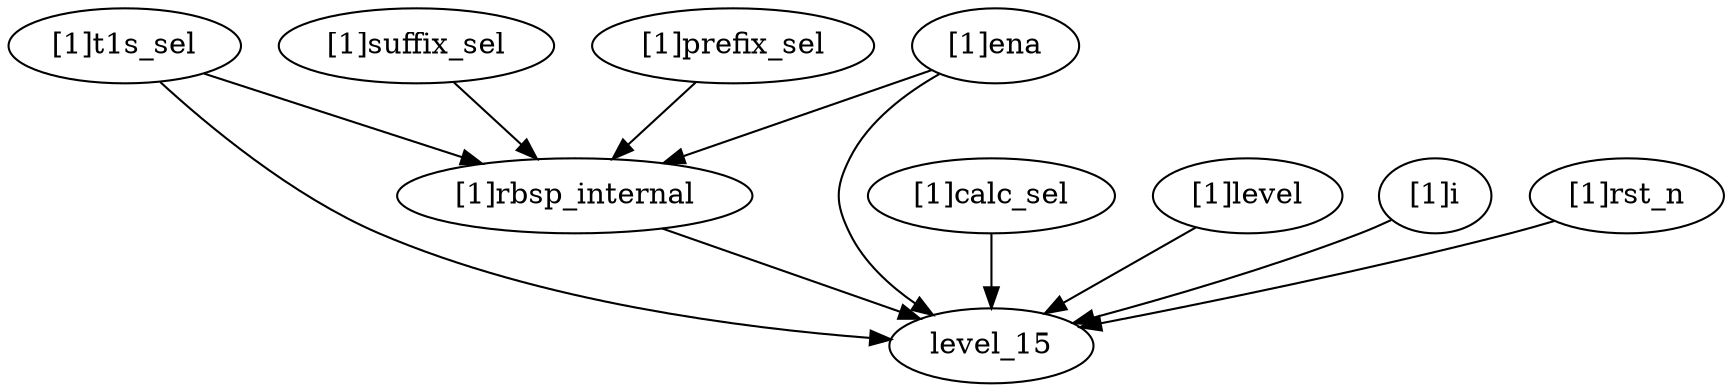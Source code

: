 strict digraph "" {
	"[1]suffix_sel"	 [complexity=6,
		importance=0.12715721378,
		rank=0.0211928689633];
	"[1]rbsp_internal"	 [complexity=2,
		importance=0.0541429413241,
		rank=0.027071470662];
	"[1]suffix_sel" -> "[1]rbsp_internal";
	"[1]t1s_sel"	 [complexity=6,
		importance=0.12715721378,
		rank=0.0211928689633];
	level_15	 [complexity=0,
		importance=0.0223977362067,
		rank=0.0];
	"[1]t1s_sel" -> level_15;
	"[1]t1s_sel" -> "[1]rbsp_internal";
	"[1]ena"	 [complexity=6,
		importance=0.12715721378,
		rank=0.0211928689633];
	"[1]ena" -> level_15;
	"[1]ena" -> "[1]rbsp_internal";
	"[1]calc_sel"	 [complexity=2,
		importance=0.0412690673381,
		rank=0.0206345336691];
	"[1]calc_sel" -> level_15;
	"[1]level"	 [complexity=2,
		importance=0.071416699674,
		rank=0.035708349837];
	"[1]level" -> level_15;
	"[1]prefix_sel"	 [complexity=6,
		importance=0.12715721378,
		rank=0.0211928689633];
	"[1]prefix_sel" -> "[1]rbsp_internal";
	"[1]i"	 [complexity=2,
		importance=0.0860645397515,
		rank=0.0430322698757];
	"[1]i" -> level_15;
	"[1]rst_n"	 [complexity=1,
		importance=0.108462275958,
		rank=0.108462275958];
	"[1]rst_n" -> level_15;
	"[1]rbsp_internal" -> level_15;
}
